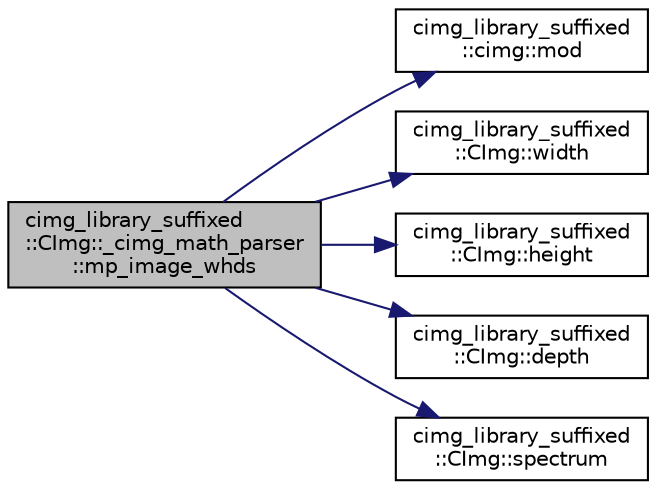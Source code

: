 digraph "cimg_library_suffixed::CImg::_cimg_math_parser::mp_image_whds"
{
  edge [fontname="Helvetica",fontsize="10",labelfontname="Helvetica",labelfontsize="10"];
  node [fontname="Helvetica",fontsize="10",shape=record];
  rankdir="LR";
  Node576 [label="cimg_library_suffixed\l::CImg::_cimg_math_parser\l::mp_image_whds",height=0.2,width=0.4,color="black", fillcolor="grey75", style="filled", fontcolor="black"];
  Node576 -> Node577 [color="midnightblue",fontsize="10",style="solid",fontname="Helvetica"];
  Node577 [label="cimg_library_suffixed\l::cimg::mod",height=0.2,width=0.4,color="black", fillcolor="white", style="filled",URL="$namespacecimg__library__suffixed_1_1cimg.html#afcc02428c9b7d9100e1674369d25cc40",tooltip="Return the modulo of a value. "];
  Node576 -> Node578 [color="midnightblue",fontsize="10",style="solid",fontname="Helvetica"];
  Node578 [label="cimg_library_suffixed\l::CImg::width",height=0.2,width=0.4,color="black", fillcolor="white", style="filled",URL="$structcimg__library__suffixed_1_1_c_img.html#a2d7b769d447c0451a2f43c77e997beff",tooltip="Return the number of image columns. "];
  Node576 -> Node579 [color="midnightblue",fontsize="10",style="solid",fontname="Helvetica"];
  Node579 [label="cimg_library_suffixed\l::CImg::height",height=0.2,width=0.4,color="black", fillcolor="white", style="filled",URL="$structcimg__library__suffixed_1_1_c_img.html#a49834fd555c4a8362100bc628f1b03bb",tooltip="Return the number of image rows. "];
  Node576 -> Node580 [color="midnightblue",fontsize="10",style="solid",fontname="Helvetica"];
  Node580 [label="cimg_library_suffixed\l::CImg::depth",height=0.2,width=0.4,color="black", fillcolor="white", style="filled",URL="$structcimg__library__suffixed_1_1_c_img.html#aa708d2050f866a341896aca528615d2d",tooltip="Return the number of image slices. "];
  Node576 -> Node581 [color="midnightblue",fontsize="10",style="solid",fontname="Helvetica"];
  Node581 [label="cimg_library_suffixed\l::CImg::spectrum",height=0.2,width=0.4,color="black", fillcolor="white", style="filled",URL="$structcimg__library__suffixed_1_1_c_img.html#a03cdb8e4b45371862c65c3b5be7b697e",tooltip="Return the number of image channels. "];
}
